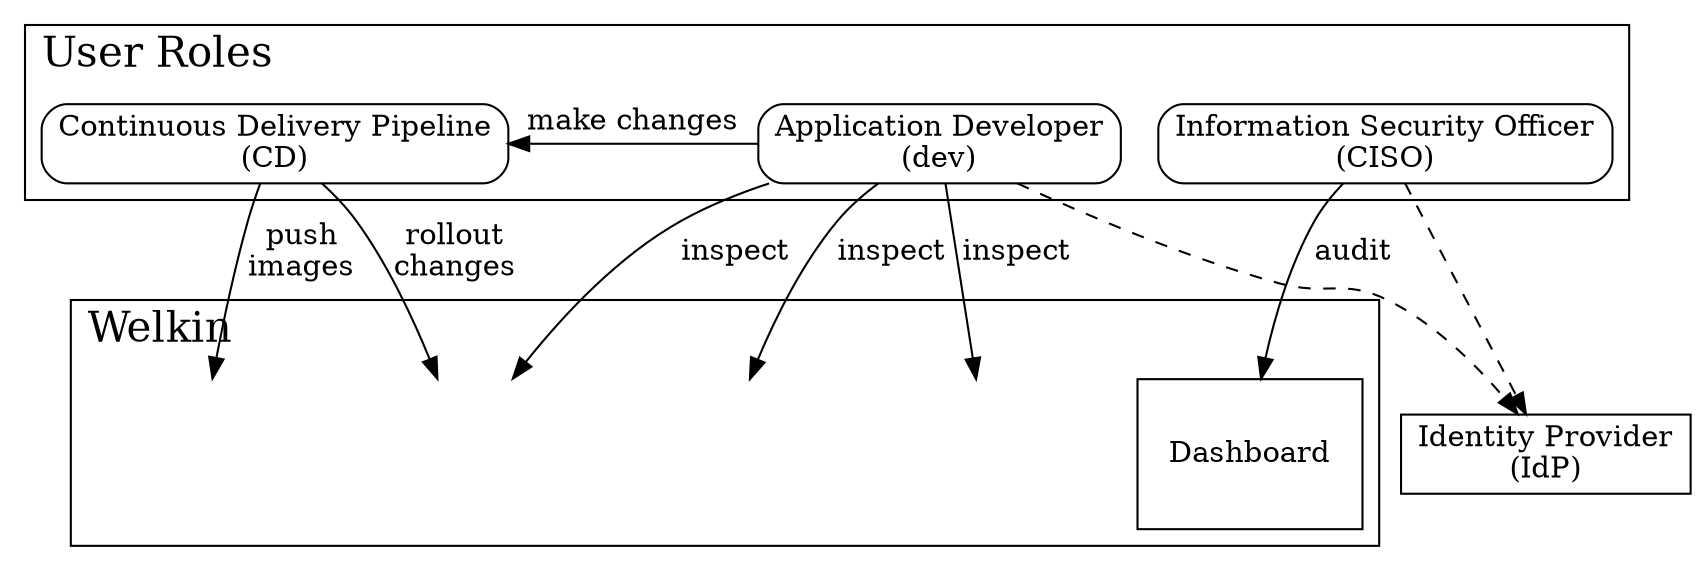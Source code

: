 digraph compliance_basics {
    compound=true;
    graph[labeljust="l", fontsize=20];

    subgraph cluster_user_roles {
        label="User Roles";
        node[width=1, shape=box, style=rounded];

        cd[label="Continuous Delivery Pipeline\n(CD)"]
        dev[label="Application Developer\n(dev)"]
        ciso[label="Information Security Officer\n(CISO)"]
    }

    idp[label="Identity Provider\n(IdP)",shape=box];

    subgraph cluster_welkin_kubernetes {
        label="Welkin"

        node[
            shape=none,
            label="",
            width=1.5,
            height=1,
            fixedsize=true,
            imagescale=true
        ];

        dashboard[label="Dashboard", shape=box];
        kubernetes[image="logos/kubernetes.png"];
        elasticsearch[image="logos/elasticsearch.png"];
        prometheus[image="logos/prometheus.png"];
        harbor[image="logos/harbor.png"];
    }

    dev -> cd[label="make changes",constraint=false];

    { cd } -> harbor[label="push\nimages"];
    { cd } -> kubernetes[label="rollout\nchanges"];
    { dev } -> { elasticsearch, kubernetes, prometheus }[label="inspect"];
    { ciso } -> dashboard[label="audit"];

    { dev, ciso } -> idp[style=dashed];
}
